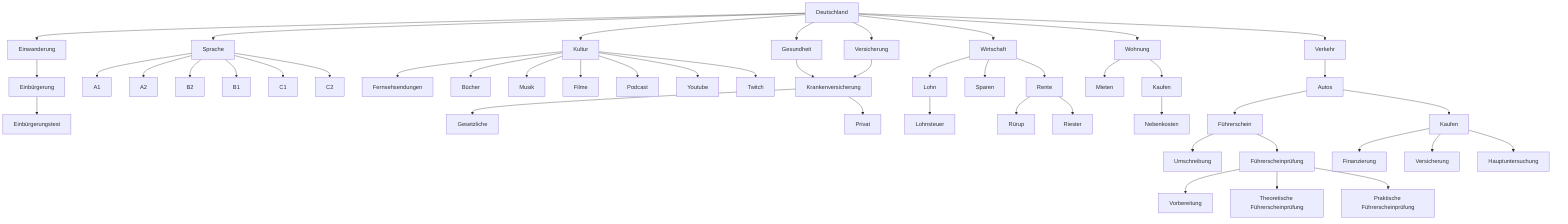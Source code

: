 graph TD
  De[Deutschland]
  De --> Ewd[Einwanderung]
    Ewd --> Ebg[Einbürgerung]
      Ebg --> Ebgt[Einbürgerungstest]

  De --> Sp[Sprache]
    Sp --> A1
    Sp --> A2
    Sp --> B2
    Sp --> B1
    Sp --> C1
    Sp --> C2

  De --> Kt[Kultur]
    Kt --> KtFeh[Fernsehsendungen]
    Kt --> KtBcr[Bücher]
    Kt --> KtMus[Musik]
    Kt --> KtFil[Filme]
    Kt --> KtPod[Podcast]
    Kt --> KtYoutube[Youtube]
    Kt --> KtTwitch[Twitch]

  De --> Gsht[Gesundheit]
   Gsht --> VrsKvrs

  De --> Vrs[Versicherung]
    Vrs --> VrsKvrs[Krankenversicherung]
      VrsKvrs --> GKvrs[Gesetzliche]
      VrsKvrs --> PKvrs[Privat]

  De --> Wrs[Wirtschaft]
    Wrs --> Wrsl[Lohn]
      Wrsl --> Wrsls[Lohnsteuer]
    Wrs --> WrsSp[Sparen]
    Wrs --> WrsRn[Rente]
      WrsRn --> WrsRnRu[Rürup]
      WrsRn --> WrsRnRi[Riester]

  De --> Whng[Wohnung]
    Whng --> WhngMt[Mieten]
    Whng --> WhngKf[Kaufen]
      WhngKf --> WhngNk[Nebenkosten]

  De --> Vk[Verkehr]
    Vk --> VkA[Autos]
      VkA --> VkAF[Führerschein]
        VkAF --> VkAFU[Umschreibung]
        VkAF --> VkAFP[Führerscheinprüfung]
          VkAFP --> VkAFPV[Vorbereitung]
          VkAFP --> VkAFPT[Theoretische Führerscheinprüfung]
          VkAFP --> VkAFPP[Praktische Führerscheinprüfung]

      VkA --> VkAK[Kaufen]
        VkAK --> VkAKF[Finanzierung]
        VkAK --> VkAKV[Versicherung]
        VkAK --> VkAKH[Hauptuntersuchung]